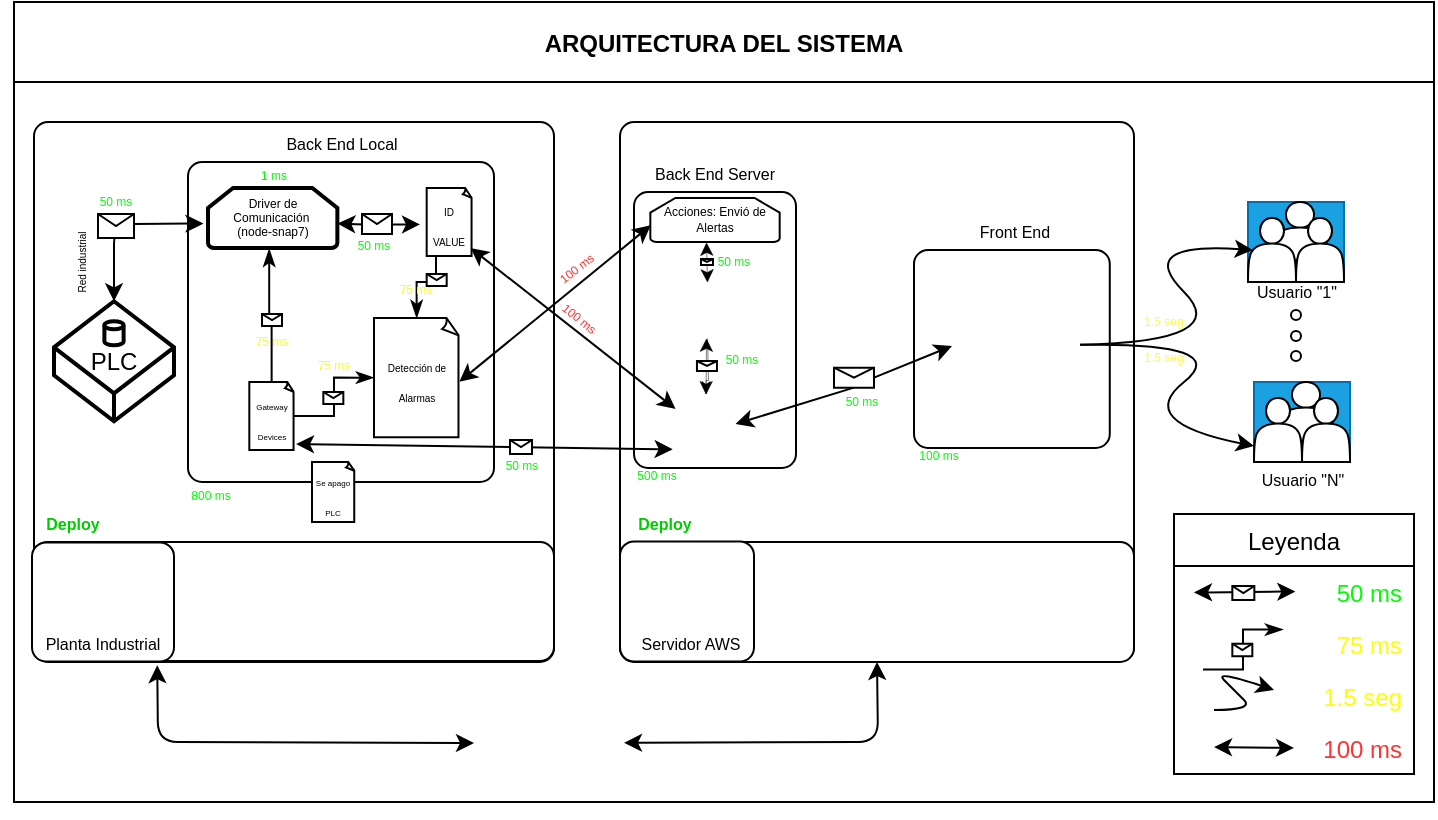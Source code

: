 <mxfile version="14.9.3" type="github">
  <diagram id="dgKpjPPaI4LAme8W9m-0" name="Arquitectura">
    <mxGraphModel dx="1898" dy="475" grid="1" gridSize="10" guides="1" tooltips="1" connect="1" arrows="1" fold="1" page="1" pageScale="1" pageWidth="827" pageHeight="1169" math="0" shadow="0">
      <root>
        <mxCell id="0" />
        <mxCell id="1" parent="0" />
        <UserObject label="" id="KOM_lpvtxGSNcEZmbtH8-15">
          <mxCell style="rounded=1;whiteSpace=wrap;html=1;absoluteArcSize=1;arcSize=14;strokeWidth=1;pointerEvents=0;startSize=40;" parent="1" vertex="1">
            <mxGeometry x="283" y="150" width="257" height="269.5" as="geometry" />
          </mxCell>
        </UserObject>
        <mxCell id="KOM_lpvtxGSNcEZmbtH8-64" value="" style="rounded=1;whiteSpace=wrap;html=1;absoluteArcSize=1;arcSize=14;strokeWidth=1;pointerEvents=0;startSize=40;" parent="1" vertex="1">
          <mxGeometry x="283" y="360" width="257" height="60" as="geometry" />
        </mxCell>
        <mxCell id="AAvzbvVHKAweYi1Nj42b-69" value="" style="rounded=1;whiteSpace=wrap;html=1;absoluteArcSize=1;arcSize=14;strokeWidth=1;pointerEvents=0;startSize=40;" vertex="1" parent="1">
          <mxGeometry x="283" y="359.72" width="67" height="60" as="geometry" />
        </mxCell>
        <mxCell id="KOM_lpvtxGSNcEZmbtH8-50" value="" style="rounded=1;whiteSpace=wrap;html=1;absoluteArcSize=1;arcSize=14;strokeWidth=1;pointerEvents=0;startSize=40;" parent="1" vertex="1">
          <mxGeometry x="-10" y="150" width="260" height="270" as="geometry" />
        </mxCell>
        <mxCell id="KOM_lpvtxGSNcEZmbtH8-63" value="" style="rounded=1;whiteSpace=wrap;html=1;absoluteArcSize=1;arcSize=14;strokeWidth=1;pointerEvents=0;startSize=40;" parent="1" vertex="1">
          <mxGeometry x="-10" y="360" width="260" height="59.5" as="geometry" />
        </mxCell>
        <mxCell id="AAvzbvVHKAweYi1Nj42b-68" value="" style="rounded=1;whiteSpace=wrap;html=1;absoluteArcSize=1;arcSize=14;strokeWidth=1;pointerEvents=0;startSize=40;" vertex="1" parent="1">
          <mxGeometry x="-11" y="360.22" width="71" height="59.5" as="geometry" />
        </mxCell>
        <mxCell id="KOM_lpvtxGSNcEZmbtH8-32" value="" style="rounded=1;whiteSpace=wrap;html=1;absoluteArcSize=1;arcSize=14;strokeWidth=1;pointerEvents=0;startSize=40;" parent="1" vertex="1">
          <mxGeometry x="290" y="185" width="81" height="138" as="geometry" />
        </mxCell>
        <mxCell id="KOM_lpvtxGSNcEZmbtH8-30" value="" style="rounded=1;whiteSpace=wrap;html=1;absoluteArcSize=1;arcSize=14;strokeWidth=1;pointerEvents=0;startSize=40;" parent="1" vertex="1">
          <mxGeometry x="430" y="214" width="97.89" height="99" as="geometry" />
        </mxCell>
        <mxCell id="KOM_lpvtxGSNcEZmbtH8-10" value="" style="rounded=1;whiteSpace=wrap;html=1;absoluteArcSize=1;arcSize=14;strokeWidth=1;pointerEvents=0;startSize=40;" parent="1" vertex="1">
          <mxGeometry x="67" y="170" width="153" height="160" as="geometry" />
        </mxCell>
        <mxCell id="IHtDv6OHQ2jKne3Ynyix-73" value="PLC" style="whiteSpace=wrap;html=1;shape=mxgraph.basic.isocube;isoAngle=23.33;pointerEvents=0;startSize=40;strokeWidth=2;" parent="1" vertex="1">
          <mxGeometry y="239.64" width="60" height="60" as="geometry" />
        </mxCell>
        <mxCell id="IHtDv6OHQ2jKne3Ynyix-31" value="" style="group;fillColor=#1ba1e2;strokeColor=#006EAF;fontColor=#ffffff;" parent="1" vertex="1" connectable="0">
          <mxGeometry x="597" y="190" width="48" height="40" as="geometry" />
        </mxCell>
        <mxCell id="IHtDv6OHQ2jKne3Ynyix-29" value="" style="shape=actor;whiteSpace=wrap;html=1;" parent="IHtDv6OHQ2jKne3Ynyix-31" vertex="1">
          <mxGeometry x="12" width="28" height="32" as="geometry" />
        </mxCell>
        <mxCell id="IHtDv6OHQ2jKne3Ynyix-1" value="" style="shape=actor;whiteSpace=wrap;html=1;" parent="IHtDv6OHQ2jKne3Ynyix-31" vertex="1">
          <mxGeometry y="8" width="24" height="32" as="geometry" />
        </mxCell>
        <mxCell id="IHtDv6OHQ2jKne3Ynyix-30" value="" style="shape=actor;whiteSpace=wrap;html=1;" parent="IHtDv6OHQ2jKne3Ynyix-31" vertex="1">
          <mxGeometry x="24" y="8" width="24" height="32" as="geometry" />
        </mxCell>
        <mxCell id="IHtDv6OHQ2jKne3Ynyix-39" value="" style="curved=1;endArrow=classic;html=1;startSize=40;entryX=0.1;entryY=0.5;entryDx=0;entryDy=0;entryPerimeter=0;" parent="1" target="IHtDv6OHQ2jKne3Ynyix-1" edge="1" source="AAvzbvVHKAweYi1Nj42b-5">
          <mxGeometry width="50" height="50" relative="1" as="geometry">
            <mxPoint x="540" y="260" as="sourcePoint" />
            <mxPoint x="590" y="210" as="targetPoint" />
            <Array as="points">
              <mxPoint x="590" y="260" />
              <mxPoint x="540" y="210" />
            </Array>
          </mxGeometry>
        </mxCell>
        <mxCell id="IHtDv6OHQ2jKne3Ynyix-40" value="" style="group;fillColor=#1ba1e2;strokeColor=#006EAF;fontColor=#ffffff;" parent="1" vertex="1" connectable="0">
          <mxGeometry x="600" y="280" width="48" height="40" as="geometry" />
        </mxCell>
        <mxCell id="IHtDv6OHQ2jKne3Ynyix-41" value="" style="shape=actor;whiteSpace=wrap;html=1;" parent="IHtDv6OHQ2jKne3Ynyix-40" vertex="1">
          <mxGeometry x="12" width="28" height="32" as="geometry" />
        </mxCell>
        <mxCell id="IHtDv6OHQ2jKne3Ynyix-42" value="" style="shape=actor;whiteSpace=wrap;html=1;" parent="IHtDv6OHQ2jKne3Ynyix-40" vertex="1">
          <mxGeometry y="8" width="24" height="32" as="geometry" />
        </mxCell>
        <mxCell id="IHtDv6OHQ2jKne3Ynyix-43" value="" style="shape=actor;whiteSpace=wrap;html=1;" parent="IHtDv6OHQ2jKne3Ynyix-40" vertex="1">
          <mxGeometry x="24" y="8" width="24" height="32" as="geometry" />
        </mxCell>
        <mxCell id="IHtDv6OHQ2jKne3Ynyix-44" value="" style="curved=1;endArrow=classic;html=1;startSize=40;entryX=0;entryY=0.75;entryDx=0;entryDy=0;" parent="1" source="AAvzbvVHKAweYi1Nj42b-5" target="IHtDv6OHQ2jKne3Ynyix-42" edge="1">
          <mxGeometry width="50" height="50" relative="1" as="geometry">
            <mxPoint x="520.99" y="260" as="sourcePoint" />
            <mxPoint x="600" y="220" as="targetPoint" />
            <Array as="points">
              <mxPoint x="590" y="260" />
              <mxPoint x="540" y="300" />
            </Array>
          </mxGeometry>
        </mxCell>
        <mxCell id="IHtDv6OHQ2jKne3Ynyix-50" value="" style="group" parent="1" vertex="1" connectable="0">
          <mxGeometry x="618.5" y="244" width="5" height="25.5" as="geometry" />
        </mxCell>
        <mxCell id="IHtDv6OHQ2jKne3Ynyix-46" value="" style="ellipse;whiteSpace=wrap;html=1;aspect=fixed;pointerEvents=0;startSize=40;" parent="IHtDv6OHQ2jKne3Ynyix-50" vertex="1">
          <mxGeometry y="10.5" width="5" height="5" as="geometry" />
        </mxCell>
        <mxCell id="IHtDv6OHQ2jKne3Ynyix-48" value="" style="ellipse;whiteSpace=wrap;html=1;aspect=fixed;pointerEvents=0;startSize=40;" parent="IHtDv6OHQ2jKne3Ynyix-50" vertex="1">
          <mxGeometry width="5" height="5" as="geometry" />
        </mxCell>
        <mxCell id="IHtDv6OHQ2jKne3Ynyix-49" value="" style="ellipse;whiteSpace=wrap;html=1;aspect=fixed;pointerEvents=0;startSize=40;" parent="IHtDv6OHQ2jKne3Ynyix-50" vertex="1">
          <mxGeometry y="20.5" width="5" height="5" as="geometry" />
        </mxCell>
        <mxCell id="KOM_lpvtxGSNcEZmbtH8-43" value="" style="edgeStyle=orthogonalEdgeStyle;rounded=0;jumpSize=3;orthogonalLoop=1;jettySize=auto;html=1;endArrow=classicThin;endFill=1;strokeWidth=0.25;" parent="1" target="KOM_lpvtxGSNcEZmbtH8-14" edge="1">
          <mxGeometry relative="1" as="geometry">
            <mxPoint x="326.5" y="258" as="sourcePoint" />
          </mxGeometry>
        </mxCell>
        <mxCell id="KOM_lpvtxGSNcEZmbtH8-4" style="edgeStyle=orthogonalEdgeStyle;rounded=0;orthogonalLoop=1;jettySize=auto;html=1;exitX=1;exitY=0.5;exitDx=0;exitDy=0;exitPerimeter=0;entryX=0;entryY=0.5;entryDx=0;entryDy=0;entryPerimeter=0;endArrow=classicThin;endFill=1;" parent="1" source="IHtDv6OHQ2jKne3Ynyix-68" target="IHtDv6OHQ2jKne3Ynyix-69" edge="1">
          <mxGeometry relative="1" as="geometry">
            <Array as="points">
              <mxPoint x="140" y="297" />
              <mxPoint x="140" y="278" />
            </Array>
          </mxGeometry>
        </mxCell>
        <mxCell id="KOM_lpvtxGSNcEZmbtH8-5" style="edgeStyle=orthogonalEdgeStyle;rounded=0;orthogonalLoop=1;jettySize=auto;html=1;exitX=0.5;exitY=0;exitDx=0;exitDy=0;exitPerimeter=0;entryX=0.473;entryY=1.014;entryDx=0;entryDy=0;entryPerimeter=0;endArrow=classicThin;endFill=1;" parent="1" source="IHtDv6OHQ2jKne3Ynyix-68" target="IHtDv6OHQ2jKne3Ynyix-87" edge="1">
          <mxGeometry relative="1" as="geometry" />
        </mxCell>
        <mxCell id="IHtDv6OHQ2jKne3Ynyix-68" value="&lt;span style=&quot;font-size: 4px ; line-height: 60%&quot;&gt;Gateway&lt;br&gt;Devices&lt;br&gt;&lt;/span&gt;" style="whiteSpace=wrap;html=1;shape=mxgraph.basic.document;pointerEvents=0;startSize=40;" parent="1" vertex="1">
          <mxGeometry x="97.66" y="280" width="22.34" height="34" as="geometry" />
        </mxCell>
        <mxCell id="IHtDv6OHQ2jKne3Ynyix-69" value="&lt;span style=&quot;font-size: 5px&quot;&gt;Detección de Alarmas&lt;br&gt;&lt;/span&gt;" style="whiteSpace=wrap;html=1;shape=mxgraph.basic.document;pointerEvents=0;startSize=40;" parent="1" vertex="1">
          <mxGeometry x="160" y="248" width="42.67" height="59.64" as="geometry" />
        </mxCell>
        <mxCell id="KOM_lpvtxGSNcEZmbtH8-2" style="edgeStyle=orthogonalEdgeStyle;rounded=0;orthogonalLoop=1;jettySize=auto;html=1;exitX=0.5;exitY=1;exitDx=0;exitDy=0;exitPerimeter=0;entryX=0.5;entryY=0;entryDx=0;entryDy=0;entryPerimeter=0;endArrow=classicThin;endFill=1;" parent="1" source="IHtDv6OHQ2jKne3Ynyix-70" target="IHtDv6OHQ2jKne3Ynyix-69" edge="1">
          <mxGeometry relative="1" as="geometry">
            <Array as="points">
              <mxPoint x="191" y="230" />
              <mxPoint x="181" y="230" />
            </Array>
          </mxGeometry>
        </mxCell>
        <mxCell id="IHtDv6OHQ2jKne3Ynyix-70" value="&lt;span style=&quot;font-size: 5px&quot;&gt;ID&lt;br&gt;VALUE&lt;br&gt;&lt;/span&gt;" style="whiteSpace=wrap;html=1;shape=mxgraph.basic.document;pointerEvents=0;startSize=40;" parent="1" vertex="1">
          <mxGeometry x="186.34" y="183" width="22.67" height="34" as="geometry" />
        </mxCell>
        <mxCell id="IHtDv6OHQ2jKne3Ynyix-71" value="&lt;font style=&quot;font-size: 4px&quot;&gt;Se apago PLC&lt;/font&gt;" style="whiteSpace=wrap;html=1;shape=mxgraph.basic.document;pointerEvents=0;startSize=40;" parent="1" vertex="1">
          <mxGeometry x="129.0" y="320" width="21.34" height="30" as="geometry" />
        </mxCell>
        <mxCell id="IHtDv6OHQ2jKne3Ynyix-72" value="" style="strokeWidth=2;html=1;shape=mxgraph.flowchart.database;whiteSpace=wrap;pointerEvents=0;startSize=40;" parent="1" vertex="1">
          <mxGeometry x="25.2" y="249.64" width="9.6" height="12" as="geometry" />
        </mxCell>
        <mxCell id="IHtDv6OHQ2jKne3Ynyix-87" value="&lt;p style=&quot;line-height: 120% ; font-size: 6px&quot;&gt;Driver de Comunicación&amp;nbsp;&lt;br&gt;(node-snap7)&lt;/p&gt;" style="strokeWidth=2;html=1;shape=mxgraph.flowchart.loop_limit;whiteSpace=wrap;pointerEvents=0;startSize=40;" parent="1" vertex="1">
          <mxGeometry x="77.01" y="183" width="64.67" height="30" as="geometry" />
        </mxCell>
        <mxCell id="IHtDv6OHQ2jKne3Ynyix-88" value="" style="endArrow=classic;startArrow=classic;html=1;exitX=0.5;exitY=0;exitDx=0;exitDy=0;exitPerimeter=0;entryX=-0.035;entryY=0.592;entryDx=0;entryDy=0;entryPerimeter=0;" parent="1" source="IHtDv6OHQ2jKne3Ynyix-73" target="IHtDv6OHQ2jKne3Ynyix-87" edge="1">
          <mxGeometry width="50" height="50" relative="1" as="geometry">
            <mxPoint x="120" y="300" as="sourcePoint" />
            <mxPoint x="170" y="250" as="targetPoint" />
            <Array as="points">
              <mxPoint x="30" y="201" />
            </Array>
          </mxGeometry>
        </mxCell>
        <mxCell id="IHtDv6OHQ2jKne3Ynyix-89" value="" style="shape=message;html=1;whiteSpace=wrap;html=1;outlineConnect=0;pointerEvents=0;startSize=40;strokeWidth=1;" parent="1" vertex="1">
          <mxGeometry x="22" y="196" width="18" height="12" as="geometry" />
        </mxCell>
        <mxCell id="IHtDv6OHQ2jKne3Ynyix-92" value="&lt;font style=&quot;font-size: 5px&quot;&gt;Red industrial&lt;/font&gt;" style="text;html=1;strokeColor=none;fillColor=none;align=center;verticalAlign=middle;whiteSpace=wrap;rounded=0;pointerEvents=0;startSize=40;rotation=-90;" parent="1" vertex="1">
          <mxGeometry x="-23.0" y="210" width="70" height="20" as="geometry" />
        </mxCell>
        <mxCell id="IHtDv6OHQ2jKne3Ynyix-94" value="" style="shape=image;verticalLabelPosition=bottom;labelBackgroundColor=#ffffff;verticalAlign=top;aspect=fixed;imageAspect=0;image=https://image.flaticon.com/icons/png/512/25/25007.png;" parent="1" vertex="1">
          <mxGeometry x="4.5" y="365" width="40" height="40" as="geometry" />
        </mxCell>
        <mxCell id="IHtDv6OHQ2jKne3Ynyix-96" value="" style="endArrow=classic;startArrow=classic;html=1;entryX=-0.035;entryY=0.592;entryDx=0;entryDy=0;entryPerimeter=0;" parent="1" edge="1">
          <mxGeometry width="50" height="50" relative="1" as="geometry">
            <mxPoint x="183.01" y="201.24" as="sourcePoint" />
            <mxPoint x="141.677" y="200.76" as="targetPoint" />
            <Array as="points">
              <mxPoint x="154.01" y="201.24" />
            </Array>
          </mxGeometry>
        </mxCell>
        <mxCell id="KOM_lpvtxGSNcEZmbtH8-1" value="" style="shape=message;html=1;whiteSpace=wrap;html=1;outlineConnect=0;pointerEvents=0;startSize=40;strokeWidth=1;" parent="1" vertex="1">
          <mxGeometry x="154" y="196" width="15" height="10" as="geometry" />
        </mxCell>
        <mxCell id="KOM_lpvtxGSNcEZmbtH8-3" value="" style="shape=message;html=1;whiteSpace=wrap;html=1;outlineConnect=0;pointerEvents=0;startSize=40;strokeWidth=1;" parent="1" vertex="1">
          <mxGeometry x="186.34" y="226" width="10" height="6" as="geometry" />
        </mxCell>
        <mxCell id="KOM_lpvtxGSNcEZmbtH8-6" value="" style="shape=message;html=1;whiteSpace=wrap;html=1;outlineConnect=0;pointerEvents=0;startSize=40;strokeWidth=1;" parent="1" vertex="1">
          <mxGeometry x="104.01" y="246" width="10" height="6" as="geometry" />
        </mxCell>
        <mxCell id="KOM_lpvtxGSNcEZmbtH8-7" value="" style="shape=message;html=1;whiteSpace=wrap;html=1;outlineConnect=0;pointerEvents=0;startSize=40;strokeWidth=1;" parent="1" vertex="1">
          <mxGeometry x="134.67" y="285" width="10" height="6" as="geometry" />
        </mxCell>
        <mxCell id="KOM_lpvtxGSNcEZmbtH8-11" value="&lt;p style=&quot;line-height: 120% ; font-size: 6px&quot;&gt;Acciones: Envió de Alertas&lt;/p&gt;" style="strokeWidth=1;html=1;shape=mxgraph.flowchart.loop_limit;whiteSpace=wrap;pointerEvents=0;startSize=40;" parent="1" vertex="1">
          <mxGeometry x="298.17" y="188" width="64.67" height="22" as="geometry" />
        </mxCell>
        <mxCell id="KOM_lpvtxGSNcEZmbtH8-14" value="" style="shape=image;verticalLabelPosition=bottom;labelBackgroundColor=#ffffff;verticalAlign=top;aspect=fixed;imageAspect=0;image=https://www.returngis.net/wp-content/uploads/2019/08/graphql-logo.png;" parent="1" vertex="1">
          <mxGeometry x="310.78" y="286" width="30" height="30" as="geometry" />
        </mxCell>
        <mxCell id="KOM_lpvtxGSNcEZmbtH8-17" value="" style="endArrow=classic;startArrow=classic;html=1;entryX=0.97;entryY=0.882;entryDx=0;entryDy=0;entryPerimeter=0;exitX=0;exitY=0.25;exitDx=0;exitDy=0;" parent="1" source="KOM_lpvtxGSNcEZmbtH8-14" target="IHtDv6OHQ2jKne3Ynyix-70" edge="1">
          <mxGeometry width="50" height="50" relative="1" as="geometry">
            <mxPoint x="193.01" y="211.24" as="sourcePoint" />
            <mxPoint x="151.677" y="210.76" as="targetPoint" />
          </mxGeometry>
        </mxCell>
        <mxCell id="KOM_lpvtxGSNcEZmbtH8-18" value="" style="endArrow=classic;startArrow=classic;html=1;entryX=1.045;entryY=0.912;entryDx=0;entryDy=0;entryPerimeter=0;exitX=-0.048;exitY=0.922;exitDx=0;exitDy=0;exitPerimeter=0;" parent="1" source="KOM_lpvtxGSNcEZmbtH8-14" target="IHtDv6OHQ2jKne3Ynyix-68" edge="1">
          <mxGeometry width="50" height="50" relative="1" as="geometry">
            <mxPoint x="300" y="310" as="sourcePoint" />
            <mxPoint x="219.01" y="210" as="targetPoint" />
          </mxGeometry>
        </mxCell>
        <mxCell id="KOM_lpvtxGSNcEZmbtH8-24" value="&lt;font style=&quot;font-size: 8px&quot;&gt;Usuario &quot;N&quot;&lt;/font&gt;" style="text;html=1;strokeColor=none;fillColor=none;align=center;verticalAlign=middle;whiteSpace=wrap;rounded=0;pointerEvents=0;startSize=40;" parent="1" vertex="1">
          <mxGeometry x="596.5" y="318" width="55" height="20" as="geometry" />
        </mxCell>
        <mxCell id="KOM_lpvtxGSNcEZmbtH8-25" value="&lt;font style=&quot;font-size: 8px&quot;&gt;Usuario &quot;1&quot;&lt;/font&gt;" style="text;html=1;strokeColor=none;fillColor=none;align=center;verticalAlign=middle;whiteSpace=wrap;rounded=0;pointerEvents=0;startSize=40;" parent="1" vertex="1">
          <mxGeometry x="593.5" y="224" width="55" height="20" as="geometry" />
        </mxCell>
        <mxCell id="KOM_lpvtxGSNcEZmbtH8-31" value="&lt;span style=&quot;font-size: 8px&quot;&gt;Front End&lt;/span&gt;" style="text;html=1;strokeColor=none;fillColor=none;align=center;verticalAlign=middle;whiteSpace=wrap;rounded=0;pointerEvents=0;startSize=40;" parent="1" vertex="1">
          <mxGeometry x="453.49" y="194" width="55" height="20" as="geometry" />
        </mxCell>
        <mxCell id="IHtDv6OHQ2jKne3Ynyix-59" value="" style="endArrow=classic;startArrow=none;html=1;exitX=0.5;exitY=1;exitDx=0;exitDy=0;entryX=1;entryY=0.5;entryDx=0;entryDy=0;" parent="1" source="KOM_lpvtxGSNcEZmbtH8-37" target="KOM_lpvtxGSNcEZmbtH8-14" edge="1">
          <mxGeometry width="50" height="50" relative="1" as="geometry">
            <mxPoint x="430.99" y="262" as="sourcePoint" />
            <mxPoint x="370.99" y="262" as="targetPoint" />
          </mxGeometry>
        </mxCell>
        <mxCell id="KOM_lpvtxGSNcEZmbtH8-35" value="" style="endArrow=classic;startArrow=classic;html=1;entryX=0.5;entryY=0;entryDx=0;entryDy=0;jumpSize=3;strokeWidth=0.25;" parent="1" target="KOM_lpvtxGSNcEZmbtH8-14" edge="1">
          <mxGeometry width="50" height="50" relative="1" as="geometry">
            <mxPoint x="326" y="258" as="sourcePoint" />
            <mxPoint x="287.997" y="258.0" as="targetPoint" />
            <Array as="points" />
          </mxGeometry>
        </mxCell>
        <mxCell id="KOM_lpvtxGSNcEZmbtH8-36" value="" style="shape=message;html=1;whiteSpace=wrap;html=1;outlineConnect=0;pointerEvents=0;startSize=40;strokeWidth=1;" parent="1" vertex="1">
          <mxGeometry x="321.48" y="269.5" width="10" height="5" as="geometry" />
        </mxCell>
        <mxCell id="KOM_lpvtxGSNcEZmbtH8-37" value="" style="shape=message;html=1;whiteSpace=wrap;html=1;outlineConnect=0;pointerEvents=0;startSize=40;strokeWidth=1;" parent="1" vertex="1">
          <mxGeometry x="390" y="272.82" width="20" height="10" as="geometry" />
        </mxCell>
        <mxCell id="KOM_lpvtxGSNcEZmbtH8-38" value="" style="endArrow=none;startArrow=classic;html=1;exitX=0;exitY=0.5;exitDx=0;exitDy=0;entryX=1;entryY=0.5;entryDx=0;entryDy=0;" parent="1" source="AAvzbvVHKAweYi1Nj42b-5" target="KOM_lpvtxGSNcEZmbtH8-37" edge="1">
          <mxGeometry width="50" height="50" relative="1" as="geometry">
            <mxPoint x="440.99" y="260" as="sourcePoint" />
            <mxPoint x="343.98" y="302.5" as="targetPoint" />
          </mxGeometry>
        </mxCell>
        <mxCell id="KOM_lpvtxGSNcEZmbtH8-39" value="&lt;span style=&quot;font-size: 8px&quot;&gt;Back End Server&lt;/span&gt;" style="text;html=1;strokeColor=none;fillColor=none;align=center;verticalAlign=middle;whiteSpace=wrap;rounded=0;pointerEvents=0;startSize=40;" parent="1" vertex="1">
          <mxGeometry x="294.99" y="165" width="71.02" height="20" as="geometry" />
        </mxCell>
        <mxCell id="KOM_lpvtxGSNcEZmbtH8-40" value="" style="endArrow=classic;startArrow=classic;html=1;entryX=0.5;entryY=0;entryDx=0;entryDy=0;jumpSize=3;strokeWidth=0.25;" parent="1" edge="1">
          <mxGeometry width="50" height="50" relative="1" as="geometry">
            <mxPoint x="326" y="210" as="sourcePoint" />
            <mxPoint x="326.48" y="230" as="targetPoint" />
            <Array as="points" />
          </mxGeometry>
        </mxCell>
        <mxCell id="KOM_lpvtxGSNcEZmbtH8-41" value="" style="shape=message;html=1;whiteSpace=wrap;html=1;outlineConnect=0;pointerEvents=0;startSize=40;strokeWidth=1;" parent="1" vertex="1">
          <mxGeometry x="323.48" y="218.5" width="6" height="3" as="geometry" />
        </mxCell>
        <mxCell id="KOM_lpvtxGSNcEZmbtH8-44" value="" style="endArrow=classic;startArrow=classic;html=1;entryX=1.001;entryY=0.534;entryDx=0;entryDy=0;entryPerimeter=0;exitX=0.003;exitY=0.621;exitDx=0;exitDy=0;exitPerimeter=0;" parent="1" source="KOM_lpvtxGSNcEZmbtH8-11" target="IHtDv6OHQ2jKne3Ynyix-69" edge="1">
          <mxGeometry width="50" height="50" relative="1" as="geometry">
            <mxPoint x="288.11" y="220.36" as="sourcePoint" />
            <mxPoint x="186.34" y="126.86" as="targetPoint" />
          </mxGeometry>
        </mxCell>
        <mxCell id="KOM_lpvtxGSNcEZmbtH8-45" value="" style="shape=message;html=1;whiteSpace=wrap;html=1;outlineConnect=0;pointerEvents=0;startSize=40;strokeWidth=1;" parent="1" vertex="1">
          <mxGeometry x="228" y="309" width="11" height="7" as="geometry" />
        </mxCell>
        <mxCell id="KOM_lpvtxGSNcEZmbtH8-48" value="&lt;span style=&quot;font-size: 8px&quot;&gt;Back End Local&lt;/span&gt;" style="text;html=1;strokeColor=none;fillColor=none;align=center;verticalAlign=middle;whiteSpace=wrap;rounded=0;pointerEvents=0;startSize=40;" parent="1" vertex="1">
          <mxGeometry x="110.51" y="150" width="65.99" height="20" as="geometry" />
        </mxCell>
        <mxCell id="KOM_lpvtxGSNcEZmbtH8-51" value="&lt;span style=&quot;font-size: 8px&quot;&gt;Planta Industrial&lt;/span&gt;" style="text;html=1;strokeColor=none;fillColor=none;align=center;verticalAlign=middle;whiteSpace=wrap;rounded=0;pointerEvents=0;startSize=40;" parent="1" vertex="1">
          <mxGeometry x="-10.99" y="400" width="70.99" height="20" as="geometry" />
        </mxCell>
        <mxCell id="KOM_lpvtxGSNcEZmbtH8-60" value="" style="shape=image;verticalLabelPosition=bottom;labelBackgroundColor=#ffffff;verticalAlign=top;aspect=fixed;imageAspect=0;image=https://cdn.pixabay.com/photo/2014/12/14/15/57/server-567944_960_720.png;" parent="1" vertex="1">
          <mxGeometry x="298.38" y="370" width="30.74" height="36.25" as="geometry" />
        </mxCell>
        <mxCell id="KOM_lpvtxGSNcEZmbtH8-61" value="&lt;span style=&quot;font-size: 8px&quot;&gt;Servidor AWS&lt;br&gt;&lt;/span&gt;" style="text;html=1;strokeColor=none;fillColor=none;align=center;verticalAlign=middle;whiteSpace=wrap;rounded=0;pointerEvents=0;startSize=40;" parent="1" vertex="1">
          <mxGeometry x="283" y="399.5" width="70.99" height="20" as="geometry" />
        </mxCell>
        <mxCell id="KOM_lpvtxGSNcEZmbtH8-65" value="ARQUITECTURA DEL SISTEMA" style="swimlane;pointerEvents=0;startSize=40;strokeWidth=1;align=center;" parent="1" vertex="1">
          <mxGeometry x="-20" y="90" width="710" height="400" as="geometry">
            <mxRectangle x="-20" y="90" width="210" height="40" as="alternateBounds" />
          </mxGeometry>
        </mxCell>
        <mxCell id="KOM_lpvtxGSNcEZmbtH8-66" value="Leyenda" style="swimlane;fontStyle=0;childLayout=stackLayout;horizontal=1;startSize=26;horizontalStack=0;resizeParent=1;resizeParentMax=0;resizeLast=0;collapsible=1;marginBottom=0;pointerEvents=0;strokeWidth=1;" parent="KOM_lpvtxGSNcEZmbtH8-65" vertex="1">
          <mxGeometry x="580" y="256" width="120" height="130" as="geometry" />
        </mxCell>
        <mxCell id="KOM_lpvtxGSNcEZmbtH8-67" value="50 ms" style="text;strokeColor=none;fillColor=none;align=right;verticalAlign=top;spacingLeft=4;spacingRight=4;overflow=hidden;rotatable=0;points=[[0,0.5],[1,0.5]];portConstraint=eastwest;fontColor=#00FF00;" parent="KOM_lpvtxGSNcEZmbtH8-66" vertex="1">
          <mxGeometry y="26" width="120" height="26" as="geometry" />
        </mxCell>
        <mxCell id="AAvzbvVHKAweYi1Nj42b-1" value="" style="endArrow=classic;startArrow=classic;html=1;entryX=1.045;entryY=0.912;entryDx=0;entryDy=0;entryPerimeter=0;" edge="1" parent="KOM_lpvtxGSNcEZmbtH8-66">
          <mxGeometry width="50" height="50" relative="1" as="geometry">
            <mxPoint x="60.67" y="38.74" as="sourcePoint" />
            <mxPoint x="9.995" y="39.268" as="targetPoint" />
          </mxGeometry>
        </mxCell>
        <mxCell id="KOM_lpvtxGSNcEZmbtH8-68" value="75 ms" style="text;strokeColor=none;fillColor=none;align=right;verticalAlign=top;spacingLeft=4;spacingRight=4;overflow=hidden;rotatable=0;points=[[0,0.5],[1,0.5]];portConstraint=eastwest;fontColor=#FFFF00;" parent="KOM_lpvtxGSNcEZmbtH8-66" vertex="1">
          <mxGeometry y="52" width="120" height="26" as="geometry" />
        </mxCell>
        <mxCell id="AAvzbvVHKAweYi1Nj42b-10" value="" style="curved=1;endArrow=classic;html=1;" edge="1" parent="KOM_lpvtxGSNcEZmbtH8-66">
          <mxGeometry width="50" height="50" relative="1" as="geometry">
            <mxPoint x="20" y="98" as="sourcePoint" />
            <mxPoint x="50" y="88" as="targetPoint" />
            <Array as="points">
              <mxPoint x="40" y="98" />
              <mxPoint x="30" y="88" />
              <mxPoint x="20" y="78" />
            </Array>
          </mxGeometry>
        </mxCell>
        <mxCell id="KOM_lpvtxGSNcEZmbtH8-69" value="1.5 seg" style="text;strokeColor=none;fillColor=none;align=right;verticalAlign=top;spacingLeft=4;spacingRight=4;overflow=hidden;rotatable=0;points=[[0,0.5],[1,0.5]];portConstraint=eastwest;fontColor=#FFFF00;" parent="KOM_lpvtxGSNcEZmbtH8-66" vertex="1">
          <mxGeometry y="78" width="120" height="26" as="geometry" />
        </mxCell>
        <mxCell id="AAvzbvVHKAweYi1Nj42b-19" value="100 ms" style="text;strokeColor=none;fillColor=none;align=right;verticalAlign=top;spacingLeft=4;spacingRight=4;overflow=hidden;rotatable=0;points=[[0,0.5],[1,0.5]];portConstraint=eastwest;fontColor=#FF3333;" vertex="1" parent="KOM_lpvtxGSNcEZmbtH8-66">
          <mxGeometry y="104" width="120" height="26" as="geometry" />
        </mxCell>
        <mxCell id="AAvzbvVHKAweYi1Nj42b-20" value="" style="endArrow=classic;startArrow=classic;html=1;entryX=1;entryY=0.5;entryDx=0;entryDy=0;entryPerimeter=0;" edge="1" parent="KOM_lpvtxGSNcEZmbtH8-66">
          <mxGeometry width="50" height="50" relative="1" as="geometry">
            <mxPoint x="60" y="117" as="sourcePoint" />
            <mxPoint x="20" y="116.5" as="targetPoint" />
          </mxGeometry>
        </mxCell>
        <mxCell id="AAvzbvVHKAweYi1Nj42b-5" value="" style="shape=image;verticalLabelPosition=bottom;labelBackgroundColor=#ffffff;verticalAlign=top;aspect=fixed;imageAspect=0;image=https://sc04.alicdn.com/kf/U0721a48732814105aae97d2245765dd2a.png;" vertex="1" parent="KOM_lpvtxGSNcEZmbtH8-65">
          <mxGeometry x="468.99" y="140" width="64" height="64" as="geometry" />
        </mxCell>
        <mxCell id="AAvzbvVHKAweYi1Nj42b-21" value="&lt;font style=&quot;font-size: 6px&quot;&gt;50 ms&lt;/font&gt;" style="text;html=1;strokeColor=none;fillColor=none;align=center;verticalAlign=middle;whiteSpace=wrap;rounded=0;fontColor=#00FF00;" vertex="1" parent="KOM_lpvtxGSNcEZmbtH8-65">
          <mxGeometry x="170" y="120" width="20" as="geometry" />
        </mxCell>
        <mxCell id="AAvzbvVHKAweYi1Nj42b-25" value="&lt;font style=&quot;font-size: 6px&quot;&gt;75 ms&lt;/font&gt;" style="text;html=1;strokeColor=none;fillColor=none;align=center;verticalAlign=middle;whiteSpace=wrap;rounded=0;fontColor=#FFFF00;" vertex="1" parent="KOM_lpvtxGSNcEZmbtH8-65">
          <mxGeometry x="150" y="180" width="20" as="geometry" />
        </mxCell>
        <mxCell id="AAvzbvVHKAweYi1Nj42b-31" value="&lt;font style=&quot;font-size: 6px&quot;&gt;1.5 seg&lt;/font&gt;" style="text;html=1;strokeColor=none;fillColor=none;align=center;verticalAlign=middle;whiteSpace=wrap;rounded=0;fontColor=#FFFF33;" vertex="1" parent="KOM_lpvtxGSNcEZmbtH8-65">
          <mxGeometry x="560" y="157.25" width="30" as="geometry" />
        </mxCell>
        <mxCell id="AAvzbvVHKAweYi1Nj42b-37" value="&lt;font style=&quot;font-size: 6px&quot;&gt;100 ms&lt;/font&gt;" style="text;html=1;strokeColor=none;fillColor=none;align=center;verticalAlign=middle;whiteSpace=wrap;rounded=0;rotation=39;fontColor=#FF3333;" vertex="1" parent="KOM_lpvtxGSNcEZmbtH8-65">
          <mxGeometry x="269.4" y="157.25" width="29" as="geometry" />
        </mxCell>
        <mxCell id="AAvzbvVHKAweYi1Nj42b-40" value="&lt;font style=&quot;font-size: 6px&quot; color=&quot;#ff3333&quot;&gt;100 ms&lt;/font&gt;" style="text;html=1;strokeColor=none;fillColor=none;align=center;verticalAlign=middle;whiteSpace=wrap;rounded=0;fontColor=#00FF00;rotation=322;" vertex="1" parent="KOM_lpvtxGSNcEZmbtH8-65">
          <mxGeometry x="265.4" y="132" width="29" as="geometry" />
        </mxCell>
        <mxCell id="AAvzbvVHKAweYi1Nj42b-47" value="&lt;font style=&quot;font-size: 6px&quot;&gt;1.5 seg&lt;/font&gt;" style="text;html=1;strokeColor=none;fillColor=none;align=center;verticalAlign=middle;whiteSpace=wrap;rounded=0;fontColor=#FFFF33;" vertex="1" parent="KOM_lpvtxGSNcEZmbtH8-65">
          <mxGeometry x="560" y="174.25" width="30" height="2.75" as="geometry" />
        </mxCell>
        <mxCell id="AAvzbvVHKAweYi1Nj42b-46" value="" style="shape=image;verticalLabelPosition=bottom;labelBackgroundColor=#ffffff;verticalAlign=top;aspect=fixed;imageAspect=0;image=https://www.todopostgresql.com/wp-content/uploads/2018/09/cursoPlpgsqlIntermedio.png;" vertex="1" parent="KOM_lpvtxGSNcEZmbtH8-65">
          <mxGeometry x="328" y="138.25" width="36" height="36" as="geometry" />
        </mxCell>
        <mxCell id="AAvzbvVHKAweYi1Nj42b-55" value="" style="shape=image;verticalLabelPosition=bottom;labelBackgroundColor=#ffffff;verticalAlign=top;aspect=fixed;imageAspect=0;image=https://www.docker.com/sites/default/files/d8/2019-07/vertical-logo-monochromatic.png;" vertex="1" parent="KOM_lpvtxGSNcEZmbtH8-65">
          <mxGeometry x="89" y="283.14" width="36.39" height="31.14" as="geometry" />
        </mxCell>
        <mxCell id="AAvzbvVHKAweYi1Nj42b-57" value="" style="shape=image;verticalLabelPosition=bottom;labelBackgroundColor=#ffffff;verticalAlign=top;aspect=fixed;imageAspect=0;image=https://www.stackxperts.com/wp-content/uploads/2020/01/k8s-logo.png;" vertex="1" parent="KOM_lpvtxGSNcEZmbtH8-65">
          <mxGeometry x="230" y="333" width="75" height="75" as="geometry" />
        </mxCell>
        <mxCell id="AAvzbvVHKAweYi1Nj42b-58" value="" style="shape=image;verticalLabelPosition=bottom;labelBackgroundColor=#ffffff;verticalAlign=top;aspect=fixed;imageAspect=0;image=https://assets.zabbix.com/img/brands/sentry.svg;" vertex="1" parent="KOM_lpvtxGSNcEZmbtH8-65">
          <mxGeometry x="126.39" y="284.95" width="79.02" height="27.51" as="geometry" />
        </mxCell>
        <mxCell id="AAvzbvVHKAweYi1Nj42b-61" value="" style="shape=image;verticalLabelPosition=bottom;labelBackgroundColor=#ffffff;verticalAlign=top;aspect=fixed;imageAspect=0;image=https://eb-blogs.s3.us-east-2.amazonaws.com/Codacy.png;" vertex="1" parent="KOM_lpvtxGSNcEZmbtH8-65">
          <mxGeometry x="210" y="274" width="50" height="26.25" as="geometry" />
        </mxCell>
        <mxCell id="AAvzbvVHKAweYi1Nj42b-59" value="" style="shape=image;verticalLabelPosition=bottom;labelBackgroundColor=#ffffff;verticalAlign=top;aspect=fixed;imageAspect=0;image=https://www.docker.com/sites/default/files/d8/2019-07/vertical-logo-monochromatic.png;" vertex="1" parent="KOM_lpvtxGSNcEZmbtH8-65">
          <mxGeometry x="380" y="284.95" width="36.39" height="31.14" as="geometry" />
        </mxCell>
        <mxCell id="AAvzbvVHKAweYi1Nj42b-4" value="" style="shape=message;html=1;whiteSpace=wrap;html=1;outlineConnect=0;pointerEvents=0;startSize=40;strokeWidth=1;" vertex="1" parent="1">
          <mxGeometry x="589.17" y="382" width="11" height="7" as="geometry" />
        </mxCell>
        <mxCell id="AAvzbvVHKAweYi1Nj42b-15" value="" style="group" vertex="1" connectable="0" parent="1">
          <mxGeometry x="589.17" y="404" width="10" height="20" as="geometry" />
        </mxCell>
        <mxCell id="AAvzbvVHKAweYi1Nj42b-13" style="edgeStyle=orthogonalEdgeStyle;rounded=0;orthogonalLoop=1;jettySize=auto;html=1;entryX=0;entryY=0.5;entryDx=0;entryDy=0;entryPerimeter=0;endArrow=classicThin;endFill=1;startSize=3;" edge="1" parent="AAvzbvVHKAweYi1Nj42b-15">
          <mxGeometry relative="1" as="geometry">
            <Array as="points">
              <mxPoint x="5.33" y="20.0" />
              <mxPoint x="5.33" />
            </Array>
            <mxPoint x="-14.67" y="19.789" as="sourcePoint" />
            <mxPoint x="25.33" y="-0.189" as="targetPoint" />
          </mxGeometry>
        </mxCell>
        <mxCell id="AAvzbvVHKAweYi1Nj42b-14" value="" style="shape=message;html=1;whiteSpace=wrap;html=1;outlineConnect=0;pointerEvents=0;startSize=40;strokeWidth=1;" vertex="1" parent="AAvzbvVHKAweYi1Nj42b-15">
          <mxGeometry y="6.838" width="10" height="6.316" as="geometry" />
        </mxCell>
        <mxCell id="AAvzbvVHKAweYi1Nj42b-22" value="&lt;font style=&quot;font-size: 6px&quot;&gt;50 ms&lt;/font&gt;" style="text;html=1;strokeColor=none;fillColor=none;align=center;verticalAlign=middle;whiteSpace=wrap;rounded=0;fontColor=#00FF00;" vertex="1" parent="1">
          <mxGeometry x="394" y="288" width="20" as="geometry" />
        </mxCell>
        <mxCell id="AAvzbvVHKAweYi1Nj42b-23" value="&lt;font style=&quot;font-size: 6px&quot;&gt;50 ms&lt;/font&gt;" style="text;html=1;strokeColor=none;fillColor=none;align=center;verticalAlign=middle;whiteSpace=wrap;rounded=0;fontColor=#00FF00;" vertex="1" parent="1">
          <mxGeometry x="223.5" y="320" width="20" as="geometry" />
        </mxCell>
        <mxCell id="AAvzbvVHKAweYi1Nj42b-24" value="&lt;font style=&quot;font-size: 6px&quot;&gt;50 ms&lt;/font&gt;" style="text;html=1;strokeColor=none;fillColor=none;align=center;verticalAlign=middle;whiteSpace=wrap;rounded=0;fontColor=#00FF00;" vertex="1" parent="1">
          <mxGeometry x="21" y="188" width="20" as="geometry" />
        </mxCell>
        <mxCell id="AAvzbvVHKAweYi1Nj42b-27" value="&lt;font style=&quot;font-size: 6px&quot;&gt;75 ms&lt;/font&gt;" style="text;html=1;strokeColor=none;fillColor=none;align=center;verticalAlign=middle;whiteSpace=wrap;rounded=0;fontColor=#FFFF00;" vertex="1" parent="1">
          <mxGeometry x="99.01" y="258" width="20" as="geometry" />
        </mxCell>
        <mxCell id="AAvzbvVHKAweYi1Nj42b-28" value="&lt;font style=&quot;font-size: 6px&quot;&gt;75 ms&lt;/font&gt;" style="text;html=1;strokeColor=none;fillColor=none;align=center;verticalAlign=middle;whiteSpace=wrap;rounded=0;fontColor=#FFFF00;" vertex="1" parent="1">
          <mxGeometry x="171.33" y="232" width="20" as="geometry" />
        </mxCell>
        <mxCell id="AAvzbvVHKAweYi1Nj42b-32" value="&lt;font style=&quot;font-size: 6px&quot;&gt;50 ms&lt;/font&gt;" style="text;html=1;strokeColor=none;fillColor=none;align=center;verticalAlign=middle;whiteSpace=wrap;rounded=0;fontColor=#00FF00;" vertex="1" parent="1">
          <mxGeometry x="330.48" y="217.5" width="20" as="geometry" />
        </mxCell>
        <mxCell id="AAvzbvVHKAweYi1Nj42b-33" value="&lt;font style=&quot;font-size: 6px&quot;&gt;50 ms&lt;/font&gt;" style="text;html=1;strokeColor=none;fillColor=none;align=center;verticalAlign=middle;whiteSpace=wrap;rounded=0;fontColor=#00FF00;" vertex="1" parent="1">
          <mxGeometry x="333.99" y="266.5" width="20" as="geometry" />
        </mxCell>
        <mxCell id="AAvzbvVHKAweYi1Nj42b-48" value="&lt;font style=&quot;font-size: 6px&quot;&gt;1 ms&lt;/font&gt;" style="text;html=1;strokeColor=none;fillColor=none;align=center;verticalAlign=middle;whiteSpace=wrap;rounded=0;fontColor=#00FF00;" vertex="1" parent="1">
          <mxGeometry x="100" y="175" width="20" as="geometry" />
        </mxCell>
        <mxCell id="AAvzbvVHKAweYi1Nj42b-49" value="&lt;font style=&quot;font-size: 6px&quot;&gt;800 ms&lt;/font&gt;" style="text;html=1;strokeColor=none;fillColor=none;align=center;verticalAlign=middle;whiteSpace=wrap;rounded=0;fontColor=#00FF00;" vertex="1" parent="1">
          <mxGeometry x="67" y="335" width="23" as="geometry" />
        </mxCell>
        <mxCell id="AAvzbvVHKAweYi1Nj42b-50" value="&lt;font style=&quot;font-size: 6px&quot;&gt;500 ms&lt;/font&gt;" style="text;html=1;strokeColor=none;fillColor=none;align=center;verticalAlign=middle;whiteSpace=wrap;rounded=0;fontColor=#00FF00;" vertex="1" parent="1">
          <mxGeometry x="290" y="325" width="23" as="geometry" />
        </mxCell>
        <mxCell id="AAvzbvVHKAweYi1Nj42b-51" value="&lt;font style=&quot;font-size: 6px&quot;&gt;100 ms&lt;/font&gt;" style="text;html=1;strokeColor=none;fillColor=none;align=center;verticalAlign=middle;whiteSpace=wrap;rounded=0;fontColor=#00FF00;" vertex="1" parent="1">
          <mxGeometry x="431.49" y="312" width="23" height="5" as="geometry" />
        </mxCell>
        <mxCell id="AAvzbvVHKAweYi1Nj42b-60" value="" style="shape=image;verticalLabelPosition=bottom;labelBackgroundColor=#ffffff;verticalAlign=top;aspect=fixed;imageAspect=0;image=https://assets.zabbix.com/img/brands/sentry.svg;" vertex="1" parent="1">
          <mxGeometry x="408.01" y="377.83" width="69.96" height="24.35" as="geometry" />
        </mxCell>
        <mxCell id="AAvzbvVHKAweYi1Nj42b-62" value="" style="shape=image;verticalLabelPosition=bottom;labelBackgroundColor=#ffffff;verticalAlign=top;aspect=fixed;imageAspect=0;image=https://eb-blogs.s3.us-east-2.amazonaws.com/Codacy.png;" vertex="1" parent="1">
          <mxGeometry x="484.92" y="365" width="47.62" height="25" as="geometry" />
        </mxCell>
        <mxCell id="AAvzbvVHKAweYi1Nj42b-64" value="" style="endArrow=classic;startArrow=classic;html=1;exitX=0;exitY=0.5;exitDx=0;exitDy=0;entryX=0.237;entryY=1.006;entryDx=0;entryDy=0;entryPerimeter=0;" edge="1" parent="1" source="AAvzbvVHKAweYi1Nj42b-57" target="KOM_lpvtxGSNcEZmbtH8-50">
          <mxGeometry width="50" height="50" relative="1" as="geometry">
            <mxPoint x="187.494" y="375.152" as="sourcePoint" />
            <mxPoint x="66" y="420" as="targetPoint" />
            <Array as="points">
              <mxPoint x="52" y="460" />
            </Array>
          </mxGeometry>
        </mxCell>
        <mxCell id="AAvzbvVHKAweYi1Nj42b-65" value="" style="endArrow=classic;startArrow=classic;html=1;entryX=0.5;entryY=1;entryDx=0;entryDy=0;" edge="1" parent="1" source="AAvzbvVHKAweYi1Nj42b-57" target="KOM_lpvtxGSNcEZmbtH8-64">
          <mxGeometry width="50" height="50" relative="1" as="geometry">
            <mxPoint x="310" y="460" as="sourcePoint" />
            <mxPoint x="61.62" y="431.62" as="targetPoint" />
            <Array as="points">
              <mxPoint x="412" y="460" />
            </Array>
          </mxGeometry>
        </mxCell>
        <mxCell id="AAvzbvVHKAweYi1Nj42b-66" value="" style="shape=image;verticalLabelPosition=bottom;labelBackgroundColor=#ffffff;verticalAlign=top;aspect=fixed;imageAspect=0;image=https://upload.wikimedia.org/wikipedia/commons/thumb/e/e3/Jenkins_logo_with_title.svg/2560px-Jenkins_logo_with_title.svg.png;" vertex="1" parent="1">
          <mxGeometry x="184.97" y="390" width="58.53" height="30.72" as="geometry" />
        </mxCell>
        <mxCell id="AAvzbvVHKAweYi1Nj42b-67" value="" style="shape=image;verticalLabelPosition=bottom;labelBackgroundColor=#ffffff;verticalAlign=top;aspect=fixed;imageAspect=0;image=https://upload.wikimedia.org/wikipedia/commons/thumb/e/e3/Jenkins_logo_with_title.svg/2560px-Jenkins_logo_with_title.svg.png;" vertex="1" parent="1">
          <mxGeometry x="479.47" y="388.64" width="58.53" height="30.72" as="geometry" />
        </mxCell>
        <mxCell id="AAvzbvVHKAweYi1Nj42b-71" value="&lt;span style=&quot;font-size: 8px&quot;&gt;&lt;font color=&quot;#00cc00&quot;&gt;&lt;b&gt;Deploy&lt;/b&gt;&lt;/font&gt;&lt;br&gt;&lt;/span&gt;" style="text;html=1;strokeColor=none;fillColor=none;align=center;verticalAlign=middle;whiteSpace=wrap;rounded=0;pointerEvents=0;startSize=40;" vertex="1" parent="1">
          <mxGeometry x="-26.49" y="340.22" width="70.99" height="20" as="geometry" />
        </mxCell>
        <mxCell id="AAvzbvVHKAweYi1Nj42b-72" value="&lt;span style=&quot;font-size: 8px&quot;&gt;&lt;font color=&quot;#00cc00&quot;&gt;&lt;b&gt;Deploy&lt;/b&gt;&lt;/font&gt;&lt;br&gt;&lt;/span&gt;" style="text;html=1;strokeColor=none;fillColor=none;align=center;verticalAlign=middle;whiteSpace=wrap;rounded=0;pointerEvents=0;startSize=40;" vertex="1" parent="1">
          <mxGeometry x="269.79" y="340.22" width="70.99" height="20" as="geometry" />
        </mxCell>
      </root>
    </mxGraphModel>
  </diagram>
</mxfile>
